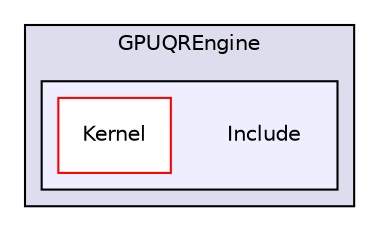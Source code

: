 digraph "libs/SuiteSparse/GPUQREngine/Include" {
  compound=true
  node [ fontsize="10", fontname="Helvetica"];
  edge [ labelfontsize="10", labelfontname="Helvetica"];
  subgraph clusterdir_d27d2ee587f9bc588e0aca8b67015012 {
    graph [ bgcolor="#ddddee", pencolor="black", label="GPUQREngine" fontname="Helvetica", fontsize="10", URL="dir_d27d2ee587f9bc588e0aca8b67015012.html"]
  subgraph clusterdir_d00ec5cfd6fdfa6041ea26ebc0c58e89 {
    graph [ bgcolor="#eeeeff", pencolor="black", label="" URL="dir_d00ec5cfd6fdfa6041ea26ebc0c58e89.html"];
    dir_d00ec5cfd6fdfa6041ea26ebc0c58e89 [shape=plaintext label="Include"];
    dir_bd18d750d599f89b79950dd622612a0f [shape=box label="Kernel" color="red" fillcolor="white" style="filled" URL="dir_bd18d750d599f89b79950dd622612a0f.html"];
  }
  }
}
